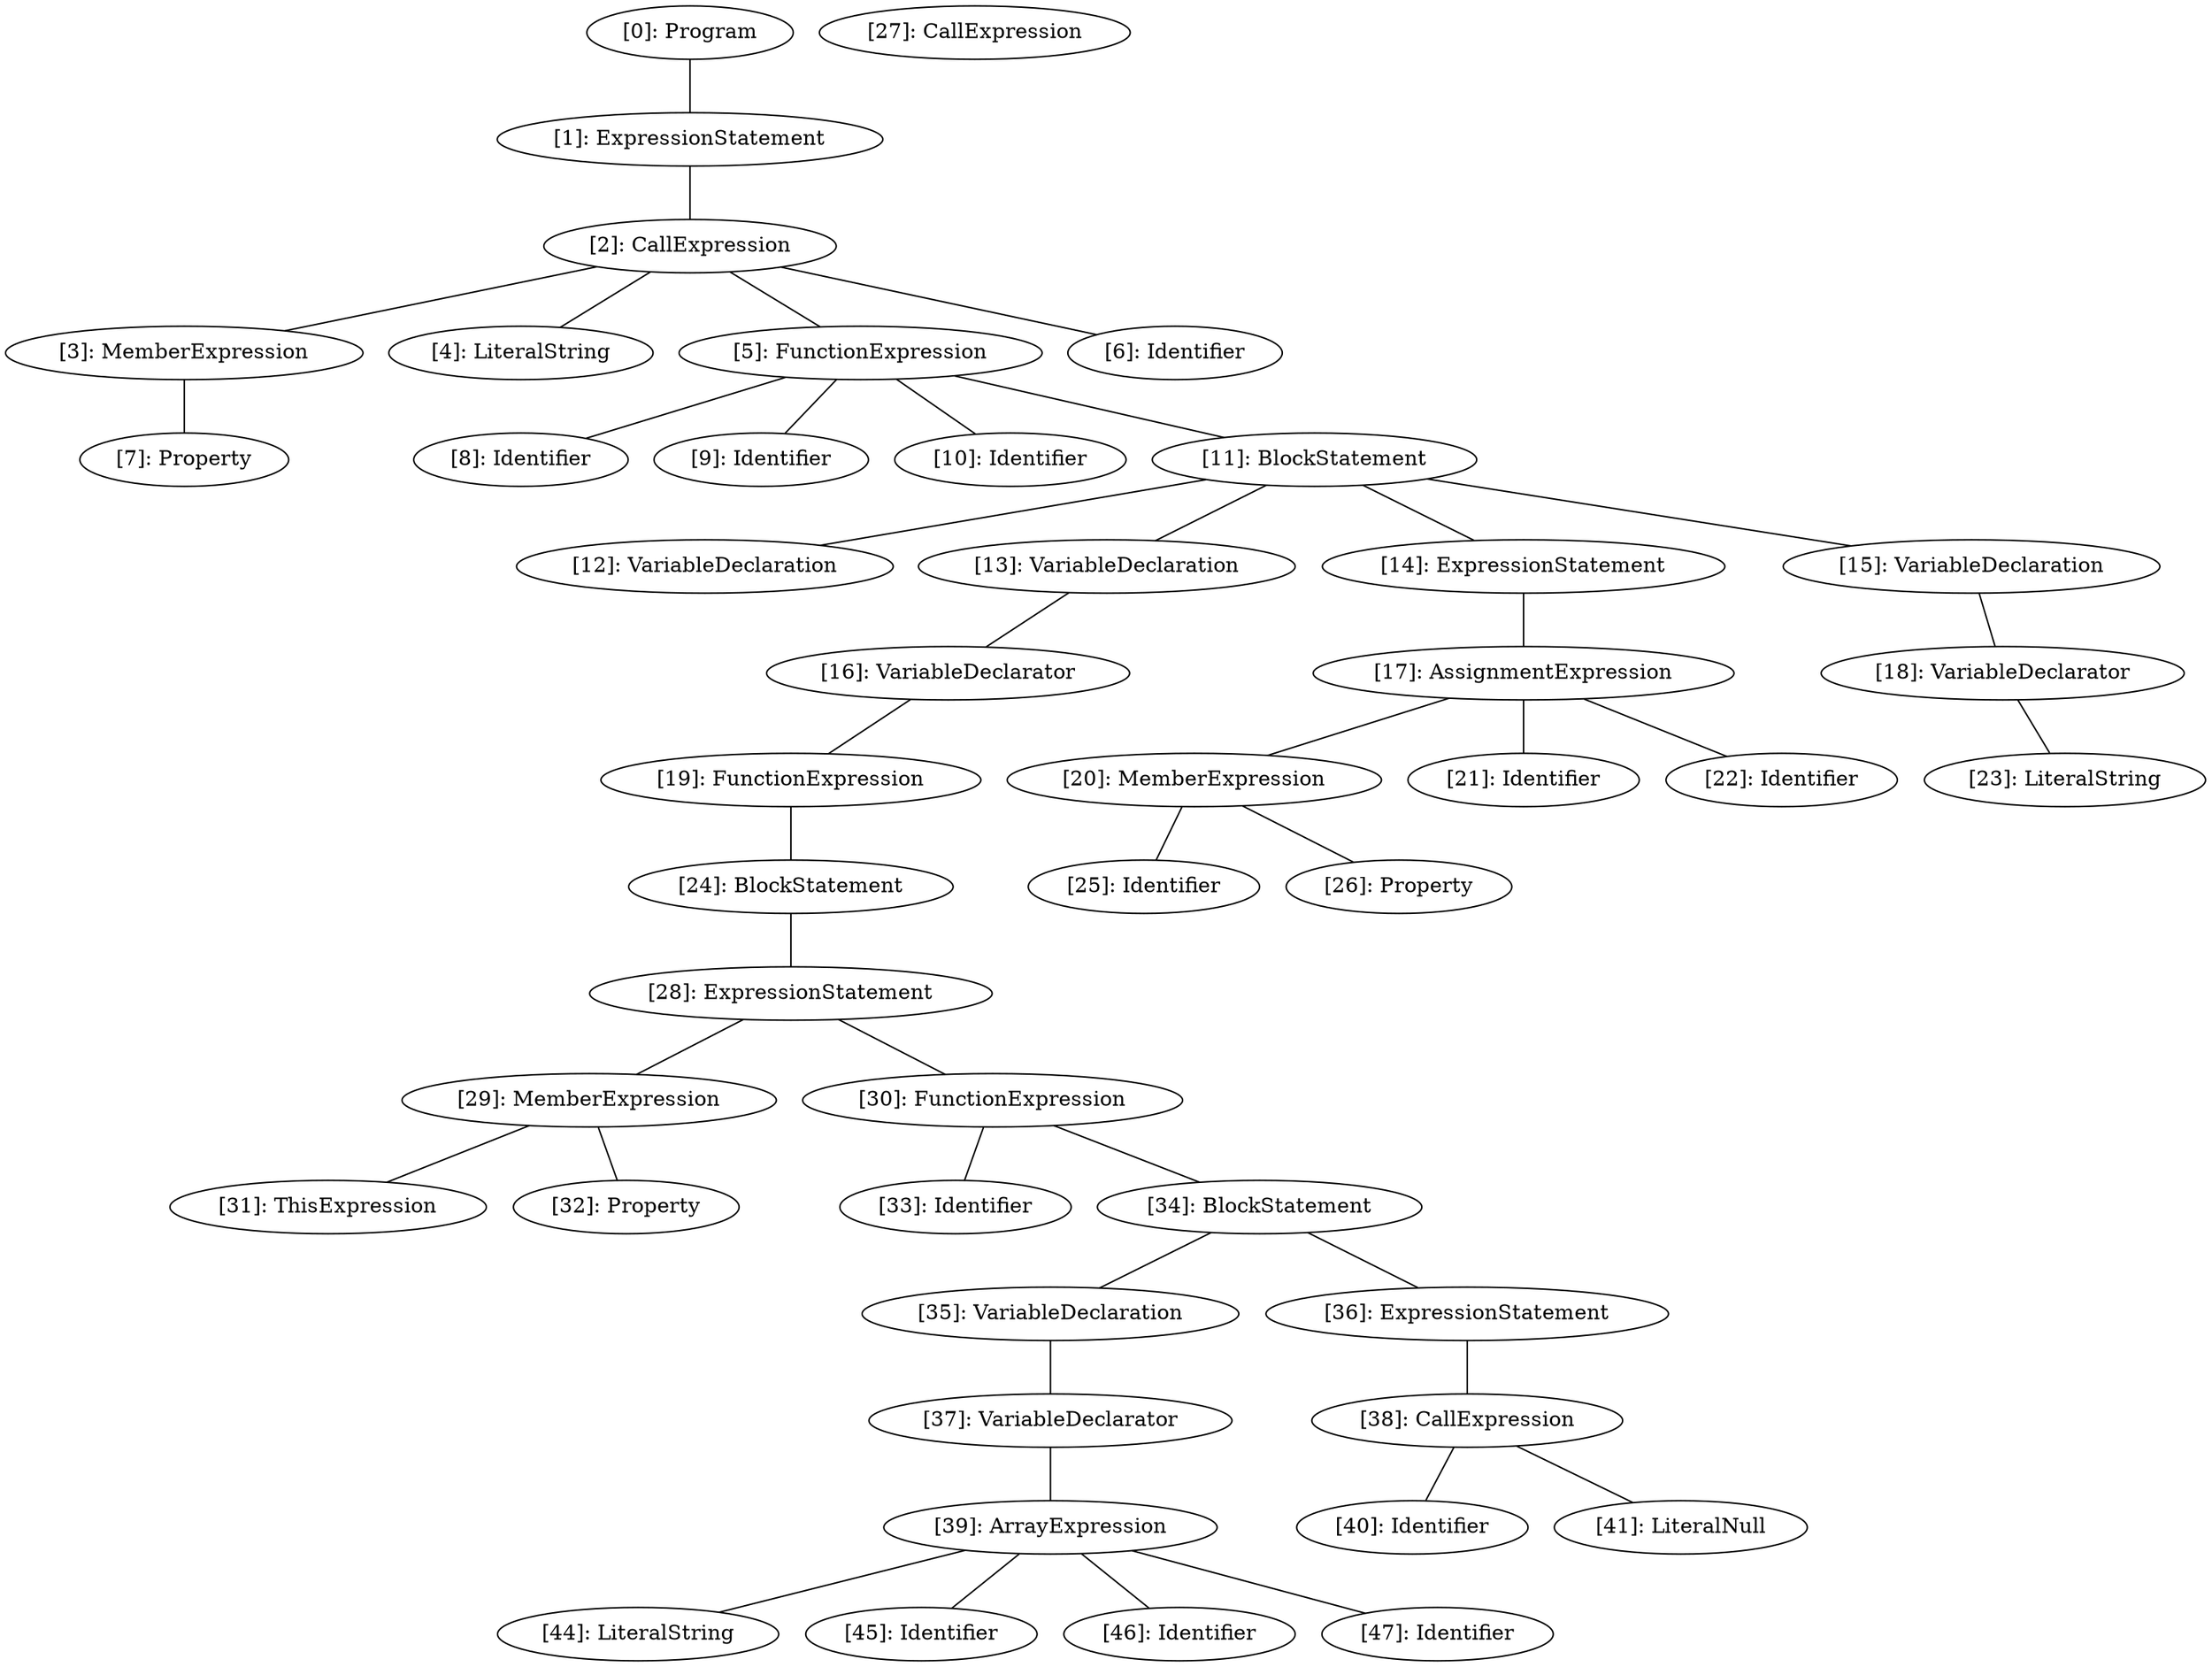 // Result
graph {
	0 [label="[0]: Program"]
	1 [label="[1]: ExpressionStatement"]
	2 [label="[2]: CallExpression"]
	3 [label="[3]: MemberExpression"]
	4 [label="[4]: LiteralString"]
	5 [label="[5]: FunctionExpression"]
	6 [label="[6]: Identifier"]
	7 [label="[7]: Property"]
	8 [label="[8]: Identifier"]
	9 [label="[9]: Identifier"]
	10 [label="[10]: Identifier"]
	11 [label="[11]: BlockStatement"]
	12 [label="[12]: VariableDeclaration"]
	13 [label="[13]: VariableDeclaration"]
	14 [label="[14]: ExpressionStatement"]
	15 [label="[15]: VariableDeclaration"]
	16 [label="[16]: VariableDeclarator"]
	17 [label="[17]: AssignmentExpression"]
	18 [label="[18]: VariableDeclarator"]
	19 [label="[19]: FunctionExpression"]
	20 [label="[20]: MemberExpression"]
	21 [label="[21]: Identifier"]
	22 [label="[22]: Identifier"]
	23 [label="[23]: LiteralString"]
	24 [label="[24]: BlockStatement"]
	25 [label="[25]: Identifier"]
	26 [label="[26]: Property"]
	27 [label="[27]: CallExpression"]
	28 [label="[28]: ExpressionStatement"]
	29 [label="[29]: MemberExpression"]
	30 [label="[30]: FunctionExpression"]
	31 [label="[31]: ThisExpression"]
	32 [label="[32]: Property"]
	33 [label="[33]: Identifier"]
	34 [label="[34]: BlockStatement"]
	35 [label="[35]: VariableDeclaration"]
	36 [label="[36]: ExpressionStatement"]
	37 [label="[37]: VariableDeclarator"]
	38 [label="[38]: CallExpression"]
	39 [label="[39]: ArrayExpression"]
	40 [label="[40]: Identifier"]
	41 [label="[41]: LiteralNull"]
	44 [label="[44]: LiteralString"]
	45 [label="[45]: Identifier"]
	46 [label="[46]: Identifier"]
	47 [label="[47]: Identifier"]
	0 -- 1
	1 -- 2
	2 -- 3
	2 -- 4
	2 -- 5
	2 -- 6
	3 -- 7
	5 -- 8
	5 -- 9
	5 -- 10
	5 -- 11
	11 -- 12
	11 -- 13
	11 -- 14
	11 -- 15
	13 -- 16
	14 -- 17
	15 -- 18
	16 -- 19
	17 -- 20
	17 -- 21
	17 -- 22
	18 -- 23
	19 -- 24
	20 -- 25
	20 -- 26
	24 -- 28
	28 -- 29
	28 -- 30
	29 -- 31
	29 -- 32
	30 -- 33
	30 -- 34
	34 -- 35
	34 -- 36
	35 -- 37
	36 -- 38
	37 -- 39
	38 -- 40
	38 -- 41
	39 -- 44
	39 -- 45
	39 -- 46
	39 -- 47
}
